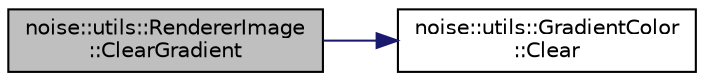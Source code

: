 digraph "noise::utils::RendererImage::ClearGradient"
{
  edge [fontname="Helvetica",fontsize="10",labelfontname="Helvetica",labelfontsize="10"];
  node [fontname="Helvetica",fontsize="10",shape=record];
  rankdir="LR";
  Node1 [label="noise::utils::RendererImage\l::ClearGradient",height=0.2,width=0.4,color="black", fillcolor="grey75", style="filled" fontcolor="black"];
  Node1 -> Node2 [color="midnightblue",fontsize="10",style="solid",fontname="Helvetica"];
  Node2 [label="noise::utils::GradientColor\l::Clear",height=0.2,width=0.4,color="black", fillcolor="white", style="filled",URL="$classnoise_1_1utils_1_1_gradient_color.html#ae70b2720fc9a51c051d20f9d2575bc94"];
}
